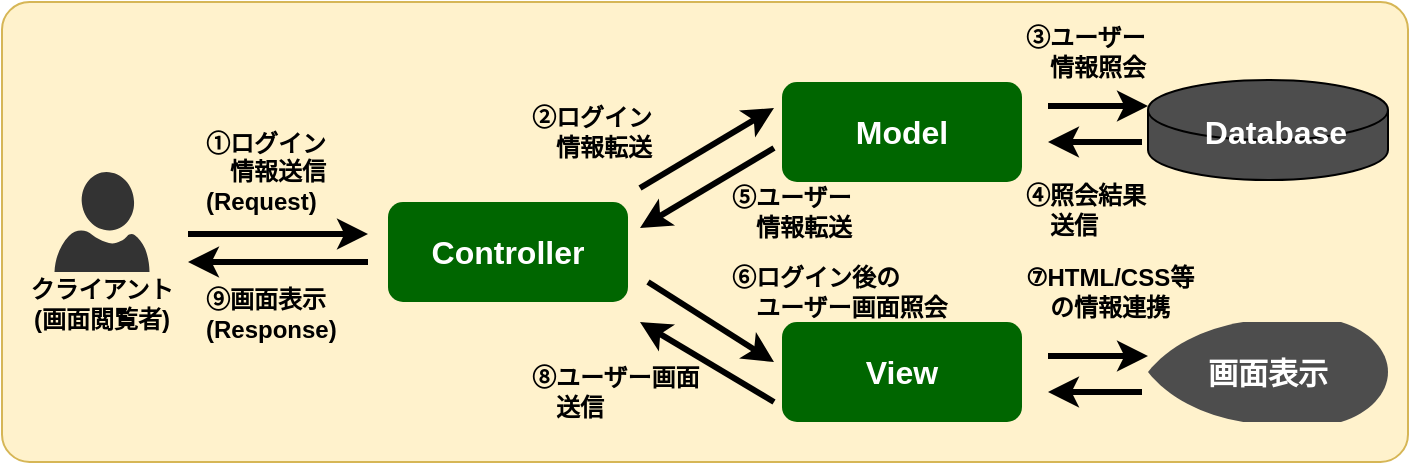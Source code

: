 <mxfile version="22.1.5" type="github">
  <diagram name="ページ1" id="qkXRaQuu1xS7nbxDsZPN">
    <mxGraphModel dx="2026" dy="1192" grid="1" gridSize="10" guides="1" tooltips="1" connect="1" arrows="1" fold="1" page="1" pageScale="1" pageWidth="827" pageHeight="1169" math="0" shadow="0">
      <root>
        <mxCell id="0" />
        <mxCell id="1" parent="0" />
        <mxCell id="ZsOxPBMALHmrqeJfx8bg-2" value="" style="rounded=1;whiteSpace=wrap;html=1;arcSize=6;fillColor=#fff2cc;strokeColor=#d6b656;" vertex="1" parent="1">
          <mxGeometry x="67" y="390" width="703" height="230" as="geometry" />
        </mxCell>
        <mxCell id="bLfK2yB55-KlpLb1q896-67" value="" style="shape=cylinder3;whiteSpace=wrap;html=1;boundedLbl=1;backgroundOutline=1;size=15;fontSize=14;fontStyle=1;fontColor=#FFFFFF;fillColor=#4D4D4D;strokeColor=default;" parent="1" vertex="1">
          <mxGeometry x="640" y="429" width="120" height="50" as="geometry" />
        </mxCell>
        <mxCell id="bLfK2yB55-KlpLb1q896-68" value="Model" style="rounded=1;whiteSpace=wrap;html=1;strokeColor=none;fillColor=#006600;fontColor=#FFFFFF;fontSize=16;fontStyle=1" parent="1" vertex="1">
          <mxGeometry x="457" y="430" width="120" height="50" as="geometry" />
        </mxCell>
        <mxCell id="bLfK2yB55-KlpLb1q896-69" value="Controller" style="rounded=1;whiteSpace=wrap;html=1;strokeColor=none;fillColor=#006600;fontColor=#FFFFFF;fontSize=16;fontStyle=1" parent="1" vertex="1">
          <mxGeometry x="260" y="490" width="120" height="50" as="geometry" />
        </mxCell>
        <mxCell id="bLfK2yB55-KlpLb1q896-70" value="View" style="rounded=1;whiteSpace=wrap;html=1;strokeColor=none;fillColor=#006600;fontColor=#FFFFFF;fontSize=16;fontStyle=1" parent="1" vertex="1">
          <mxGeometry x="457" y="550" width="120" height="50" as="geometry" />
        </mxCell>
        <mxCell id="bLfK2yB55-KlpLb1q896-71" value="" style="verticalLabelPosition=bottom;html=1;verticalAlign=top;align=center;strokeColor=none;fillColor=#333333;shape=mxgraph.azure.user;" parent="1" vertex="1">
          <mxGeometry x="93.25" y="475" width="47.5" height="50" as="geometry" />
        </mxCell>
        <mxCell id="bLfK2yB55-KlpLb1q896-72" value="" style="endArrow=classic;html=1;rounded=0;strokeWidth=3;" parent="1" edge="1">
          <mxGeometry width="50" height="50" relative="1" as="geometry">
            <mxPoint x="160" y="506" as="sourcePoint" />
            <mxPoint x="250" y="506" as="targetPoint" />
          </mxGeometry>
        </mxCell>
        <mxCell id="bLfK2yB55-KlpLb1q896-73" value="①ログイン&lt;br style=&quot;font-size: 12px;&quot;&gt;　情報送信&lt;br&gt;(Request)" style="text;html=1;strokeColor=none;fillColor=none;align=left;verticalAlign=middle;whiteSpace=wrap;rounded=0;fontSize=12;fontStyle=1" parent="1" vertex="1">
          <mxGeometry x="167" y="460" width="100" height="30" as="geometry" />
        </mxCell>
        <mxCell id="bLfK2yB55-KlpLb1q896-74" value="⑨画面表示&lt;br&gt;(Response)" style="text;html=1;strokeColor=none;fillColor=none;align=left;verticalAlign=middle;whiteSpace=wrap;rounded=0;fontSize=12;fontStyle=1" parent="1" vertex="1">
          <mxGeometry x="167" y="529" width="77" height="33" as="geometry" />
        </mxCell>
        <mxCell id="bLfK2yB55-KlpLb1q896-76" value="" style="endArrow=classic;html=1;rounded=0;strokeWidth=3;" parent="1" edge="1">
          <mxGeometry width="50" height="50" relative="1" as="geometry">
            <mxPoint x="250" y="520" as="sourcePoint" />
            <mxPoint x="160" y="520" as="targetPoint" />
          </mxGeometry>
        </mxCell>
        <mxCell id="bLfK2yB55-KlpLb1q896-77" value="" style="endArrow=classic;html=1;rounded=0;entryX=0;entryY=0.25;entryDx=0;entryDy=0;strokeWidth=3;" parent="1" edge="1">
          <mxGeometry width="50" height="50" relative="1" as="geometry">
            <mxPoint x="386" y="483" as="sourcePoint" />
            <mxPoint x="453" y="443" as="targetPoint" />
          </mxGeometry>
        </mxCell>
        <mxCell id="bLfK2yB55-KlpLb1q896-78" value="" style="endArrow=classic;html=1;rounded=0;strokeWidth=3;exitX=0;exitY=0.75;exitDx=0;exitDy=0;" parent="1" edge="1">
          <mxGeometry width="50" height="50" relative="1" as="geometry">
            <mxPoint x="453" y="463" as="sourcePoint" />
            <mxPoint x="386" y="503" as="targetPoint" />
          </mxGeometry>
        </mxCell>
        <mxCell id="bLfK2yB55-KlpLb1q896-79" value="" style="endArrow=classic;html=1;rounded=0;entryX=0;entryY=0.25;entryDx=0;entryDy=0;strokeWidth=3;" parent="1" edge="1">
          <mxGeometry width="50" height="50" relative="1" as="geometry">
            <mxPoint x="390" y="530" as="sourcePoint" />
            <mxPoint x="453" y="570" as="targetPoint" />
          </mxGeometry>
        </mxCell>
        <mxCell id="bLfK2yB55-KlpLb1q896-80" value="" style="endArrow=classic;html=1;rounded=0;strokeWidth=3;exitX=0;exitY=0.75;exitDx=0;exitDy=0;" parent="1" edge="1">
          <mxGeometry width="50" height="50" relative="1" as="geometry">
            <mxPoint x="453" y="590" as="sourcePoint" />
            <mxPoint x="386" y="550" as="targetPoint" />
          </mxGeometry>
        </mxCell>
        <mxCell id="bLfK2yB55-KlpLb1q896-81" value="" style="endArrow=classic;html=1;rounded=0;strokeWidth=3;" parent="1" edge="1">
          <mxGeometry width="50" height="50" relative="1" as="geometry">
            <mxPoint x="590" y="442" as="sourcePoint" />
            <mxPoint x="640" y="442" as="targetPoint" />
          </mxGeometry>
        </mxCell>
        <mxCell id="bLfK2yB55-KlpLb1q896-82" value="" style="endArrow=classic;html=1;rounded=0;strokeWidth=3;exitX=0;exitY=0.75;exitDx=0;exitDy=0;" parent="1" edge="1">
          <mxGeometry width="50" height="50" relative="1" as="geometry">
            <mxPoint x="637" y="460" as="sourcePoint" />
            <mxPoint x="590" y="460" as="targetPoint" />
          </mxGeometry>
        </mxCell>
        <mxCell id="bLfK2yB55-KlpLb1q896-83" value="" style="endArrow=classic;html=1;rounded=0;strokeWidth=3;" parent="1" edge="1">
          <mxGeometry width="50" height="50" relative="1" as="geometry">
            <mxPoint x="590" y="567" as="sourcePoint" />
            <mxPoint x="640" y="567" as="targetPoint" />
          </mxGeometry>
        </mxCell>
        <mxCell id="bLfK2yB55-KlpLb1q896-84" value="" style="endArrow=classic;html=1;rounded=0;strokeWidth=3;exitX=0;exitY=0.75;exitDx=0;exitDy=0;" parent="1" edge="1">
          <mxGeometry width="50" height="50" relative="1" as="geometry">
            <mxPoint x="637" y="585" as="sourcePoint" />
            <mxPoint x="590" y="585" as="targetPoint" />
          </mxGeometry>
        </mxCell>
        <mxCell id="bLfK2yB55-KlpLb1q896-85" value="クライアント&lt;br&gt;(画面閲覧者)" style="text;html=1;strokeColor=none;fillColor=none;align=center;verticalAlign=middle;whiteSpace=wrap;rounded=0;fontSize=12;fontStyle=1" parent="1" vertex="1">
          <mxGeometry x="67" y="526" width="100" height="30" as="geometry" />
        </mxCell>
        <mxCell id="bLfK2yB55-KlpLb1q896-86" value="②ログイン&lt;br&gt;　情報転送" style="text;html=1;strokeColor=none;fillColor=none;align=left;verticalAlign=middle;whiteSpace=wrap;rounded=0;fontSize=12;fontStyle=1" parent="1" vertex="1">
          <mxGeometry x="330" y="440" width="100" height="30" as="geometry" />
        </mxCell>
        <mxCell id="bLfK2yB55-KlpLb1q896-87" value="⑤ユーザー&lt;br&gt;　情報転送" style="text;html=1;strokeColor=none;fillColor=none;align=left;verticalAlign=middle;whiteSpace=wrap;rounded=0;fontSize=12;fontStyle=1" parent="1" vertex="1">
          <mxGeometry x="430" y="480" width="90" height="30" as="geometry" />
        </mxCell>
        <mxCell id="bLfK2yB55-KlpLb1q896-88" value="③ユーザー&lt;br&gt;　情報照会" style="text;html=1;strokeColor=none;fillColor=none;align=left;verticalAlign=middle;whiteSpace=wrap;rounded=0;fontSize=12;fontStyle=1" parent="1" vertex="1">
          <mxGeometry x="577" y="400" width="83" height="30" as="geometry" />
        </mxCell>
        <mxCell id="bLfK2yB55-KlpLb1q896-89" value="④照会結果&lt;br&gt;　送信" style="text;html=1;strokeColor=none;fillColor=none;align=left;verticalAlign=middle;whiteSpace=wrap;rounded=0;fontSize=12;fontStyle=1" parent="1" vertex="1">
          <mxGeometry x="577" y="479" width="83" height="30" as="geometry" />
        </mxCell>
        <mxCell id="bLfK2yB55-KlpLb1q896-90" value="⑥ログイン後の&lt;br&gt;　ユーザー画面照会" style="text;html=1;strokeColor=none;fillColor=none;align=left;verticalAlign=middle;whiteSpace=wrap;rounded=0;fontSize=12;fontStyle=1" parent="1" vertex="1">
          <mxGeometry x="430" y="520" width="110" height="30" as="geometry" />
        </mxCell>
        <mxCell id="bLfK2yB55-KlpLb1q896-91" value="⑧ユーザー画面&lt;br&gt;　送信" style="text;html=1;strokeColor=none;fillColor=none;align=left;verticalAlign=middle;whiteSpace=wrap;rounded=0;fontSize=12;fontStyle=1" parent="1" vertex="1">
          <mxGeometry x="330" y="570" width="100" height="30" as="geometry" />
        </mxCell>
        <mxCell id="bLfK2yB55-KlpLb1q896-92" value="⑦HTML/CSS等&lt;br&gt;　の情報連携" style="text;html=1;strokeColor=none;fillColor=none;align=left;verticalAlign=middle;whiteSpace=wrap;rounded=0;fontSize=12;fontStyle=1" parent="1" vertex="1">
          <mxGeometry x="577" y="520" width="100" height="30" as="geometry" />
        </mxCell>
        <mxCell id="bLfK2yB55-KlpLb1q896-93" value="Database" style="text;html=1;strokeColor=none;fillColor=none;align=center;verticalAlign=middle;whiteSpace=wrap;rounded=0;fontStyle=1;fontColor=#FFFFFF;fontSize=16;" parent="1" vertex="1">
          <mxGeometry x="661" y="440" width="86" height="30" as="geometry" />
        </mxCell>
        <mxCell id="bLfK2yB55-KlpLb1q896-97" value="画面表示" style="strokeWidth=2;html=1;shape=mxgraph.flowchart.display;whiteSpace=wrap;fillColor=#4D4D4D;strokeColor=none;fontColor=#FFFFFF;fontStyle=1;fontSize=15;" parent="1" vertex="1">
          <mxGeometry x="640" y="550" width="120" height="50" as="geometry" />
        </mxCell>
      </root>
    </mxGraphModel>
  </diagram>
</mxfile>
